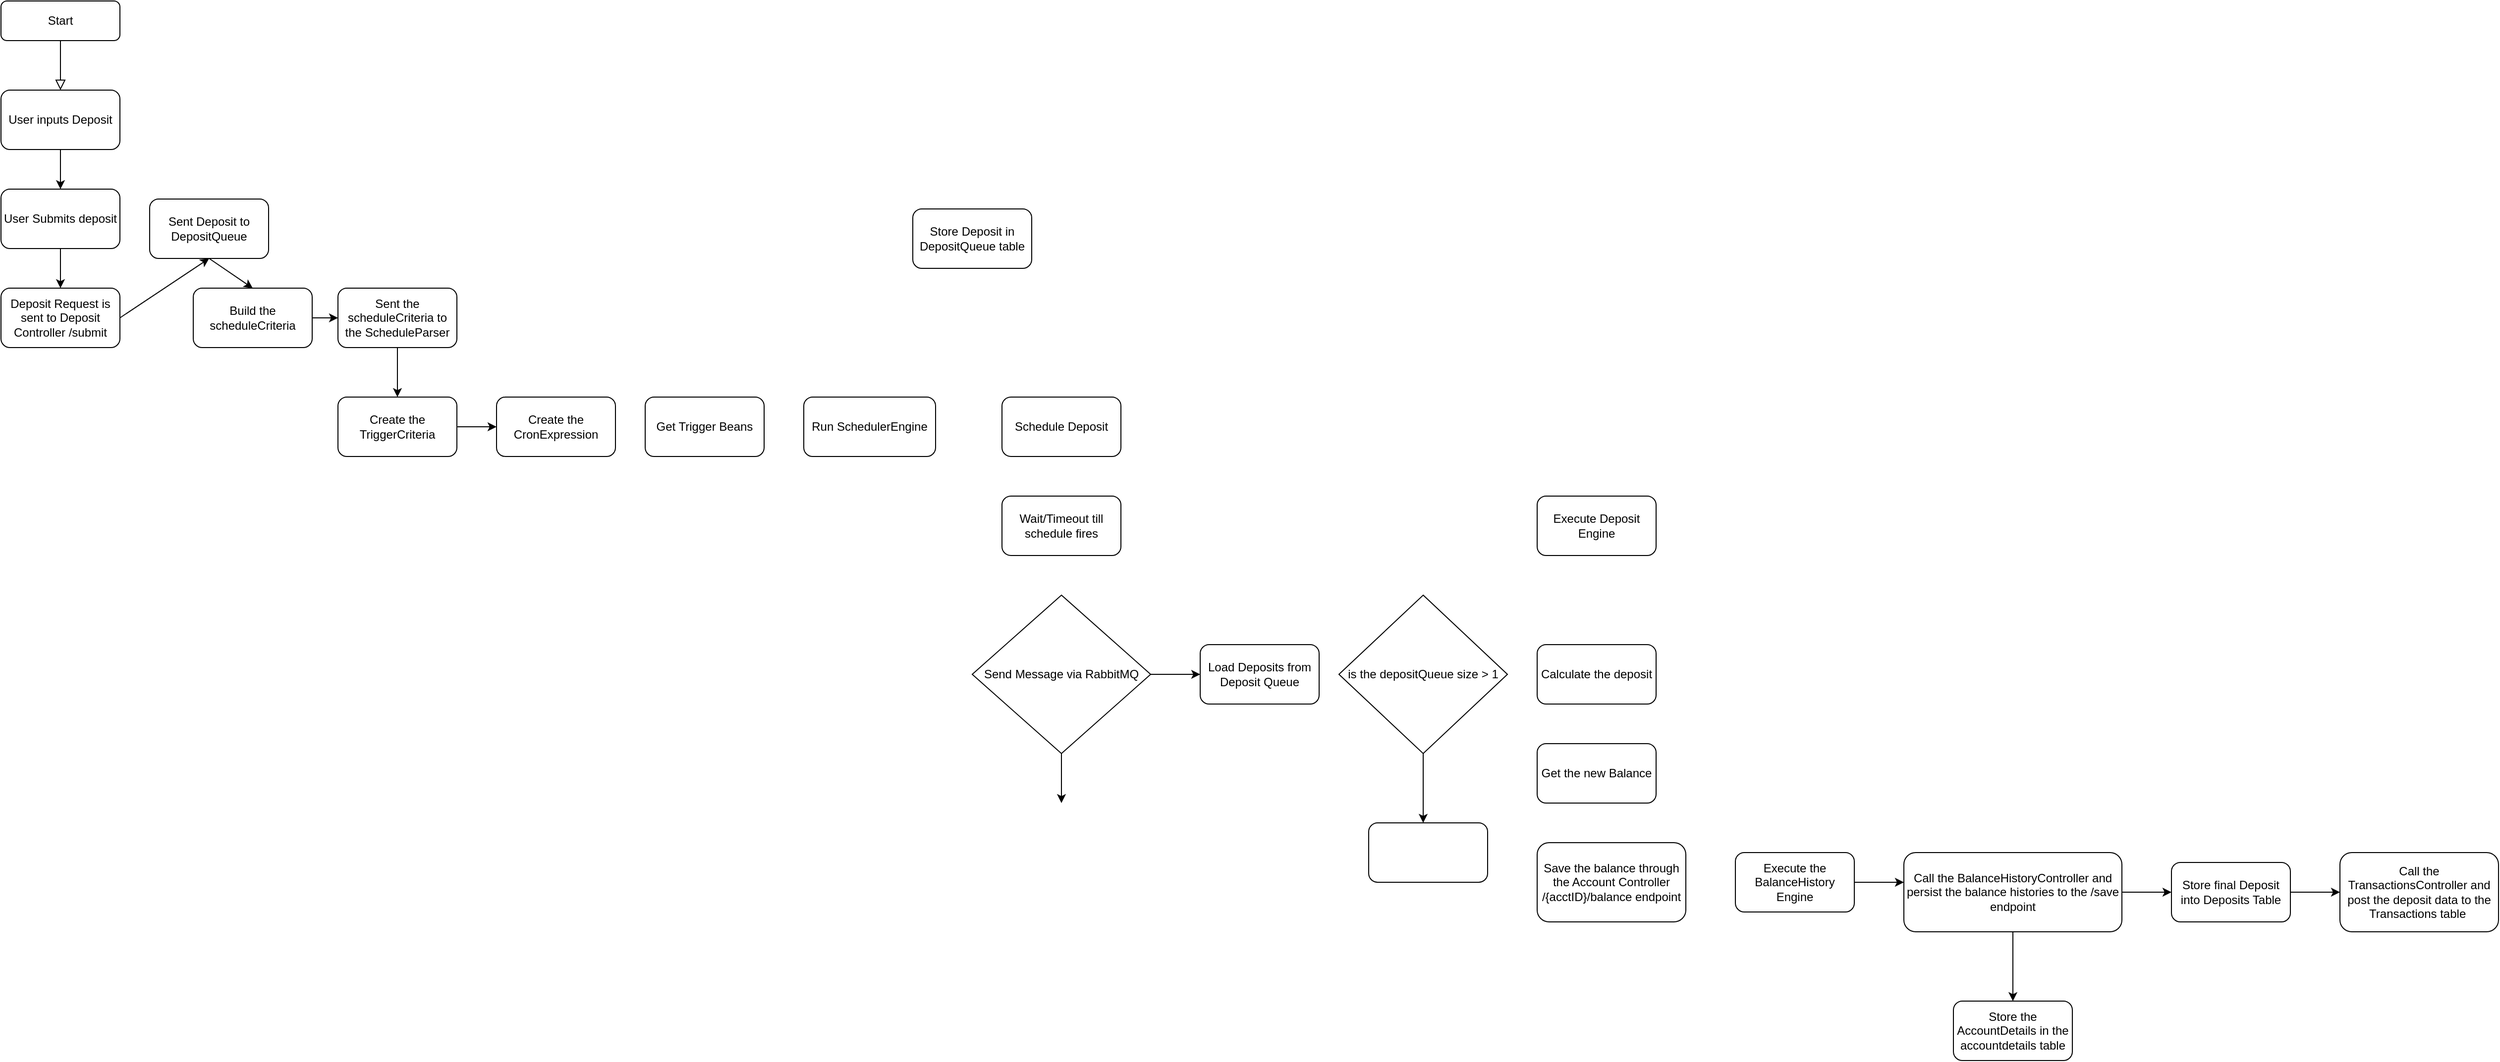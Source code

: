 <mxfile version="22.1.21" type="github">
  <diagram id="C5RBs43oDa-KdzZeNtuy" name="Page-1">
    <mxGraphModel dx="1614" dy="607" grid="1" gridSize="10" guides="1" tooltips="1" connect="1" arrows="1" fold="1" page="1" pageScale="1" pageWidth="827" pageHeight="1169" math="0" shadow="0">
      <root>
        <mxCell id="WIyWlLk6GJQsqaUBKTNV-0" />
        <mxCell id="WIyWlLk6GJQsqaUBKTNV-1" parent="WIyWlLk6GJQsqaUBKTNV-0" />
        <mxCell id="WIyWlLk6GJQsqaUBKTNV-2" value="" style="rounded=0;html=1;jettySize=auto;orthogonalLoop=1;fontSize=11;endArrow=block;endFill=0;endSize=8;strokeWidth=1;shadow=0;labelBackgroundColor=none;edgeStyle=orthogonalEdgeStyle;" parent="WIyWlLk6GJQsqaUBKTNV-1" source="WIyWlLk6GJQsqaUBKTNV-3" edge="1">
          <mxGeometry relative="1" as="geometry">
            <mxPoint x="220" y="170" as="targetPoint" />
          </mxGeometry>
        </mxCell>
        <mxCell id="WIyWlLk6GJQsqaUBKTNV-3" value="Start" style="rounded=1;whiteSpace=wrap;html=1;fontSize=12;glass=0;strokeWidth=1;shadow=0;" parent="WIyWlLk6GJQsqaUBKTNV-1" vertex="1">
          <mxGeometry x="160" y="80" width="120" height="40" as="geometry" />
        </mxCell>
        <mxCell id="0tt2j9dx02x_ed0wSsve-0" value="User inputs Deposit" style="rounded=1;whiteSpace=wrap;html=1;" parent="WIyWlLk6GJQsqaUBKTNV-1" vertex="1">
          <mxGeometry x="160" y="170" width="120" height="60" as="geometry" />
        </mxCell>
        <mxCell id="0tt2j9dx02x_ed0wSsve-1" value="" style="endArrow=classic;html=1;rounded=0;exitX=0.5;exitY=1;exitDx=0;exitDy=0;" parent="WIyWlLk6GJQsqaUBKTNV-1" source="0tt2j9dx02x_ed0wSsve-0" edge="1">
          <mxGeometry width="50" height="50" relative="1" as="geometry">
            <mxPoint x="280" y="320" as="sourcePoint" />
            <mxPoint x="220" y="270" as="targetPoint" />
          </mxGeometry>
        </mxCell>
        <mxCell id="0tt2j9dx02x_ed0wSsve-2" value="User Submits deposit" style="rounded=1;whiteSpace=wrap;html=1;" parent="WIyWlLk6GJQsqaUBKTNV-1" vertex="1">
          <mxGeometry x="160" y="270" width="120" height="60" as="geometry" />
        </mxCell>
        <mxCell id="0tt2j9dx02x_ed0wSsve-3" value="" style="endArrow=classic;html=1;rounded=0;exitX=0.5;exitY=1;exitDx=0;exitDy=0;" parent="WIyWlLk6GJQsqaUBKTNV-1" source="0tt2j9dx02x_ed0wSsve-2" edge="1">
          <mxGeometry width="50" height="50" relative="1" as="geometry">
            <mxPoint x="280" y="320" as="sourcePoint" />
            <mxPoint x="220" y="370" as="targetPoint" />
          </mxGeometry>
        </mxCell>
        <mxCell id="0tt2j9dx02x_ed0wSsve-4" value="Deposit Request is sent to Deposit Controller /submit" style="rounded=1;whiteSpace=wrap;html=1;" parent="WIyWlLk6GJQsqaUBKTNV-1" vertex="1">
          <mxGeometry x="160" y="370" width="120" height="60" as="geometry" />
        </mxCell>
        <mxCell id="0tt2j9dx02x_ed0wSsve-6" value="Build the scheduleCriteria" style="rounded=1;whiteSpace=wrap;html=1;" parent="WIyWlLk6GJQsqaUBKTNV-1" vertex="1">
          <mxGeometry x="354" y="370" width="120" height="60" as="geometry" />
        </mxCell>
        <mxCell id="0tt2j9dx02x_ed0wSsve-11" value="" style="edgeStyle=orthogonalEdgeStyle;rounded=0;orthogonalLoop=1;jettySize=auto;html=1;" parent="WIyWlLk6GJQsqaUBKTNV-1" source="0tt2j9dx02x_ed0wSsve-8" target="0tt2j9dx02x_ed0wSsve-10" edge="1">
          <mxGeometry relative="1" as="geometry" />
        </mxCell>
        <mxCell id="0tt2j9dx02x_ed0wSsve-8" value="Sent the scheduleCriteria to the ScheduleParser" style="rounded=1;whiteSpace=wrap;html=1;" parent="WIyWlLk6GJQsqaUBKTNV-1" vertex="1">
          <mxGeometry x="500" y="370" width="120" height="60" as="geometry" />
        </mxCell>
        <mxCell id="0tt2j9dx02x_ed0wSsve-10" value="Create the TriggerCriteria" style="rounded=1;whiteSpace=wrap;html=1;" parent="WIyWlLk6GJQsqaUBKTNV-1" vertex="1">
          <mxGeometry x="500" y="480" width="120" height="60" as="geometry" />
        </mxCell>
        <mxCell id="0tt2j9dx02x_ed0wSsve-12" value="" style="endArrow=classic;html=1;rounded=0;exitX=1;exitY=0.5;exitDx=0;exitDy=0;" parent="WIyWlLk6GJQsqaUBKTNV-1" source="0tt2j9dx02x_ed0wSsve-10" edge="1">
          <mxGeometry width="50" height="50" relative="1" as="geometry">
            <mxPoint x="410" y="430" as="sourcePoint" />
            <mxPoint x="660" y="510" as="targetPoint" />
          </mxGeometry>
        </mxCell>
        <mxCell id="0tt2j9dx02x_ed0wSsve-13" value="Create the CronExpression" style="rounded=1;whiteSpace=wrap;html=1;" parent="WIyWlLk6GJQsqaUBKTNV-1" vertex="1">
          <mxGeometry x="660" y="480" width="120" height="60" as="geometry" />
        </mxCell>
        <mxCell id="0tt2j9dx02x_ed0wSsve-15" value="Run SchedulerEngine" style="rounded=1;whiteSpace=wrap;html=1;" parent="WIyWlLk6GJQsqaUBKTNV-1" vertex="1">
          <mxGeometry x="970" y="480" width="133" height="60" as="geometry" />
        </mxCell>
        <mxCell id="0tt2j9dx02x_ed0wSsve-17" value="Get Trigger Beans" style="rounded=1;whiteSpace=wrap;html=1;" parent="WIyWlLk6GJQsqaUBKTNV-1" vertex="1">
          <mxGeometry x="810" y="480" width="120" height="60" as="geometry" />
        </mxCell>
        <mxCell id="0tt2j9dx02x_ed0wSsve-18" value="Sent Deposit to DepositQueue" style="rounded=1;whiteSpace=wrap;html=1;" parent="WIyWlLk6GJQsqaUBKTNV-1" vertex="1">
          <mxGeometry x="310" y="280" width="120" height="60" as="geometry" />
        </mxCell>
        <mxCell id="0tt2j9dx02x_ed0wSsve-19" value="Call the TransactionsController and post the deposit data to the Transactions table&amp;nbsp;" style="rounded=1;whiteSpace=wrap;html=1;" parent="WIyWlLk6GJQsqaUBKTNV-1" vertex="1">
          <mxGeometry x="2520" y="940" width="160" height="80" as="geometry" />
        </mxCell>
        <mxCell id="0tt2j9dx02x_ed0wSsve-22" value="" style="endArrow=classic;html=1;rounded=0;exitX=1;exitY=0.5;exitDx=0;exitDy=0;entryX=0.5;entryY=1;entryDx=0;entryDy=0;" parent="WIyWlLk6GJQsqaUBKTNV-1" source="0tt2j9dx02x_ed0wSsve-4" target="0tt2j9dx02x_ed0wSsve-18" edge="1">
          <mxGeometry width="50" height="50" relative="1" as="geometry">
            <mxPoint x="600" y="490" as="sourcePoint" />
            <mxPoint x="650" y="440" as="targetPoint" />
          </mxGeometry>
        </mxCell>
        <mxCell id="0tt2j9dx02x_ed0wSsve-23" value="" style="endArrow=classic;html=1;rounded=0;exitX=0.5;exitY=1;exitDx=0;exitDy=0;entryX=0.5;entryY=0;entryDx=0;entryDy=0;" parent="WIyWlLk6GJQsqaUBKTNV-1" source="0tt2j9dx02x_ed0wSsve-18" target="0tt2j9dx02x_ed0wSsve-6" edge="1">
          <mxGeometry width="50" height="50" relative="1" as="geometry">
            <mxPoint x="600" y="490" as="sourcePoint" />
            <mxPoint x="650" y="440" as="targetPoint" />
          </mxGeometry>
        </mxCell>
        <mxCell id="0tt2j9dx02x_ed0wSsve-24" value="" style="endArrow=classic;html=1;rounded=0;entryX=0;entryY=0.5;entryDx=0;entryDy=0;exitX=1;exitY=0.5;exitDx=0;exitDy=0;" parent="WIyWlLk6GJQsqaUBKTNV-1" source="0tt2j9dx02x_ed0wSsve-6" target="0tt2j9dx02x_ed0wSsve-8" edge="1">
          <mxGeometry width="50" height="50" relative="1" as="geometry">
            <mxPoint x="600" y="490" as="sourcePoint" />
            <mxPoint x="650" y="440" as="targetPoint" />
          </mxGeometry>
        </mxCell>
        <mxCell id="0tt2j9dx02x_ed0wSsve-30" value="Schedule Deposit" style="rounded=1;whiteSpace=wrap;html=1;" parent="WIyWlLk6GJQsqaUBKTNV-1" vertex="1">
          <mxGeometry x="1170" y="480" width="120" height="60" as="geometry" />
        </mxCell>
        <mxCell id="0tt2j9dx02x_ed0wSsve-34" value="Wait/Timeout till schedule fires" style="rounded=1;whiteSpace=wrap;html=1;" parent="WIyWlLk6GJQsqaUBKTNV-1" vertex="1">
          <mxGeometry x="1170" y="580" width="120" height="60" as="geometry" />
        </mxCell>
        <mxCell id="y_lWkLaHVjZ2EOGm8Hay-2" value="Send Message via RabbitMQ" style="rhombus;whiteSpace=wrap;html=1;" parent="WIyWlLk6GJQsqaUBKTNV-1" vertex="1">
          <mxGeometry x="1140" y="680" width="180" height="160" as="geometry" />
        </mxCell>
        <mxCell id="y_lWkLaHVjZ2EOGm8Hay-8" value="Calculate the deposit" style="rounded=1;whiteSpace=wrap;html=1;" parent="WIyWlLk6GJQsqaUBKTNV-1" vertex="1">
          <mxGeometry x="1710" y="730" width="120" height="60" as="geometry" />
        </mxCell>
        <mxCell id="y_lWkLaHVjZ2EOGm8Hay-10" value="Load Deposits from Deposit Queue" style="rounded=1;whiteSpace=wrap;html=1;" parent="WIyWlLk6GJQsqaUBKTNV-1" vertex="1">
          <mxGeometry x="1370" y="730" width="120" height="60" as="geometry" />
        </mxCell>
        <mxCell id="y_lWkLaHVjZ2EOGm8Hay-11" value="" style="endArrow=classic;html=1;rounded=0;entryX=0;entryY=0.5;entryDx=0;entryDy=0;exitX=1;exitY=0.5;exitDx=0;exitDy=0;" parent="WIyWlLk6GJQsqaUBKTNV-1" source="y_lWkLaHVjZ2EOGm8Hay-2" target="y_lWkLaHVjZ2EOGm8Hay-10" edge="1">
          <mxGeometry width="50" height="50" relative="1" as="geometry">
            <mxPoint x="1290" y="840" as="sourcePoint" />
            <mxPoint x="1340" y="790" as="targetPoint" />
          </mxGeometry>
        </mxCell>
        <mxCell id="y_lWkLaHVjZ2EOGm8Hay-13" value="Execute Deposit Engine" style="rounded=1;whiteSpace=wrap;html=1;" parent="WIyWlLk6GJQsqaUBKTNV-1" vertex="1">
          <mxGeometry x="1710" y="580" width="120" height="60" as="geometry" />
        </mxCell>
        <mxCell id="y_lWkLaHVjZ2EOGm8Hay-16" value="Get the new Balance" style="rounded=1;whiteSpace=wrap;html=1;" parent="WIyWlLk6GJQsqaUBKTNV-1" vertex="1">
          <mxGeometry x="1710" y="830" width="120" height="60" as="geometry" />
        </mxCell>
        <mxCell id="y_lWkLaHVjZ2EOGm8Hay-18" value="Save the balance through the Account Controller /{acctID}/balance endpoint" style="rounded=1;whiteSpace=wrap;html=1;" parent="WIyWlLk6GJQsqaUBKTNV-1" vertex="1">
          <mxGeometry x="1710" y="930" width="150" height="80" as="geometry" />
        </mxCell>
        <mxCell id="y_lWkLaHVjZ2EOGm8Hay-20" value="Execute the BalanceHistory Engine" style="rounded=1;whiteSpace=wrap;html=1;" parent="WIyWlLk6GJQsqaUBKTNV-1" vertex="1">
          <mxGeometry x="1910" y="940" width="120" height="60" as="geometry" />
        </mxCell>
        <mxCell id="y_lWkLaHVjZ2EOGm8Hay-21" value="" style="endArrow=classic;html=1;rounded=0;exitX=1;exitY=0.5;exitDx=0;exitDy=0;" parent="WIyWlLk6GJQsqaUBKTNV-1" source="y_lWkLaHVjZ2EOGm8Hay-20" edge="1">
          <mxGeometry width="50" height="50" relative="1" as="geometry">
            <mxPoint x="1750" y="900" as="sourcePoint" />
            <mxPoint x="2080" y="970" as="targetPoint" />
          </mxGeometry>
        </mxCell>
        <mxCell id="y_lWkLaHVjZ2EOGm8Hay-22" value="Call the BalanceHistoryController and persist the balance histories to the /save endpoint" style="rounded=1;whiteSpace=wrap;html=1;" parent="WIyWlLk6GJQsqaUBKTNV-1" vertex="1">
          <mxGeometry x="2080" y="940" width="220" height="80" as="geometry" />
        </mxCell>
        <mxCell id="y_lWkLaHVjZ2EOGm8Hay-23" value="" style="endArrow=classic;html=1;rounded=0;exitX=1;exitY=0.5;exitDx=0;exitDy=0;" parent="WIyWlLk6GJQsqaUBKTNV-1" source="y_lWkLaHVjZ2EOGm8Hay-22" edge="1">
          <mxGeometry width="50" height="50" relative="1" as="geometry">
            <mxPoint x="2320" y="1070" as="sourcePoint" />
            <mxPoint x="2350" y="980" as="targetPoint" />
          </mxGeometry>
        </mxCell>
        <mxCell id="y_lWkLaHVjZ2EOGm8Hay-24" value="Store final Deposit into Deposits Table" style="rounded=1;whiteSpace=wrap;html=1;" parent="WIyWlLk6GJQsqaUBKTNV-1" vertex="1">
          <mxGeometry x="2350" y="950" width="120" height="60" as="geometry" />
        </mxCell>
        <mxCell id="y_lWkLaHVjZ2EOGm8Hay-25" value="" style="endArrow=classic;html=1;rounded=0;exitX=0.5;exitY=1;exitDx=0;exitDy=0;" parent="WIyWlLk6GJQsqaUBKTNV-1" source="y_lWkLaHVjZ2EOGm8Hay-2" edge="1">
          <mxGeometry width="50" height="50" relative="1" as="geometry">
            <mxPoint x="1320" y="640" as="sourcePoint" />
            <mxPoint x="1230" y="890" as="targetPoint" />
          </mxGeometry>
        </mxCell>
        <mxCell id="y_lWkLaHVjZ2EOGm8Hay-28" value="Store Deposit in DepositQueue table" style="rounded=1;whiteSpace=wrap;html=1;" parent="WIyWlLk6GJQsqaUBKTNV-1" vertex="1">
          <mxGeometry x="1080" y="290" width="120" height="60" as="geometry" />
        </mxCell>
        <mxCell id="y_lWkLaHVjZ2EOGm8Hay-30" value="" style="endArrow=classic;html=1;rounded=0;exitX=1;exitY=0.5;exitDx=0;exitDy=0;" parent="WIyWlLk6GJQsqaUBKTNV-1" source="y_lWkLaHVjZ2EOGm8Hay-24" edge="1">
          <mxGeometry width="50" height="50" relative="1" as="geometry">
            <mxPoint x="2290" y="930" as="sourcePoint" />
            <mxPoint x="2520" y="980" as="targetPoint" />
          </mxGeometry>
        </mxCell>
        <mxCell id="y_lWkLaHVjZ2EOGm8Hay-31" value="is the depositQueue size &amp;gt; 1" style="rhombus;whiteSpace=wrap;html=1;" parent="WIyWlLk6GJQsqaUBKTNV-1" vertex="1">
          <mxGeometry x="1510" y="680" width="170" height="160" as="geometry" />
        </mxCell>
        <mxCell id="y_lWkLaHVjZ2EOGm8Hay-32" value="" style="endArrow=classic;html=1;rounded=0;exitX=0.5;exitY=1;exitDx=0;exitDy=0;" parent="WIyWlLk6GJQsqaUBKTNV-1" source="y_lWkLaHVjZ2EOGm8Hay-22" edge="1">
          <mxGeometry width="50" height="50" relative="1" as="geometry">
            <mxPoint x="2390" y="1070" as="sourcePoint" />
            <mxPoint x="2190" y="1090" as="targetPoint" />
          </mxGeometry>
        </mxCell>
        <mxCell id="y_lWkLaHVjZ2EOGm8Hay-33" value="Store the AccountDetails in the accountdetails table" style="rounded=1;whiteSpace=wrap;html=1;" parent="WIyWlLk6GJQsqaUBKTNV-1" vertex="1">
          <mxGeometry x="2130" y="1090" width="120" height="60" as="geometry" />
        </mxCell>
        <mxCell id="y_lWkLaHVjZ2EOGm8Hay-40" value="" style="endArrow=classic;html=1;rounded=0;exitX=0.5;exitY=1;exitDx=0;exitDy=0;" parent="WIyWlLk6GJQsqaUBKTNV-1" source="y_lWkLaHVjZ2EOGm8Hay-31" edge="1">
          <mxGeometry width="50" height="50" relative="1" as="geometry">
            <mxPoint x="1810" y="840" as="sourcePoint" />
            <mxPoint x="1595" y="910" as="targetPoint" />
          </mxGeometry>
        </mxCell>
        <mxCell id="zhOZXe3fPzr29_ATNVKf-5" value="" style="rounded=1;whiteSpace=wrap;html=1;" vertex="1" parent="WIyWlLk6GJQsqaUBKTNV-1">
          <mxGeometry x="1540" y="910" width="120" height="60" as="geometry" />
        </mxCell>
      </root>
    </mxGraphModel>
  </diagram>
</mxfile>
